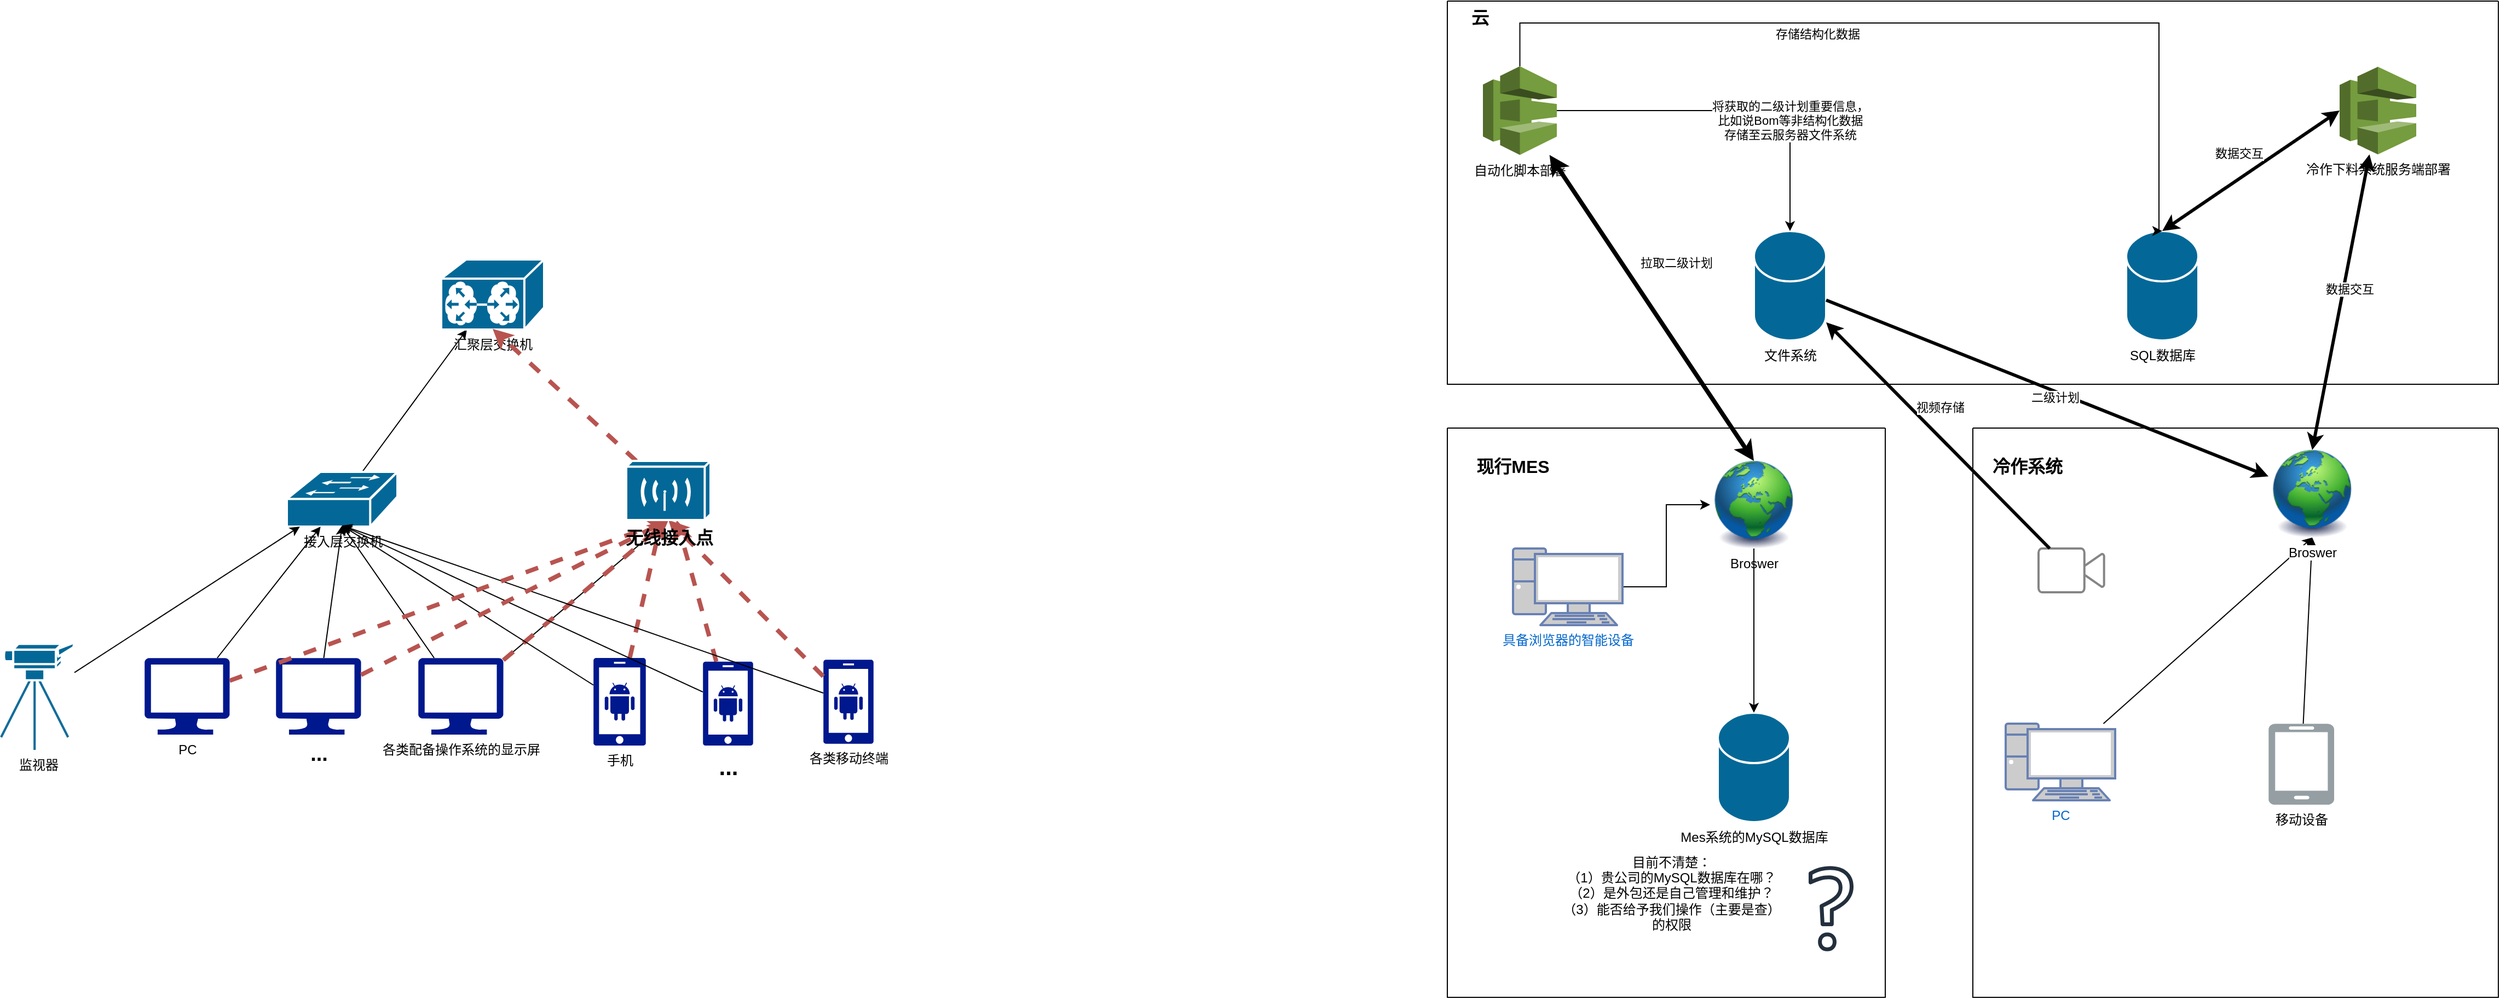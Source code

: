 <mxfile version="22.1.18" type="github">
  <diagram name="第 1 页" id="4IFOPBYyILPmVdFlVZ0o">
    <mxGraphModel dx="3120" dy="831" grid="1" gridSize="10" guides="1" tooltips="1" connect="1" arrows="1" fold="1" page="1" pageScale="1" pageWidth="827" pageHeight="1169" math="0" shadow="0">
      <root>
        <mxCell id="0" />
        <mxCell id="1" parent="0" />
        <mxCell id="qmQETzFxq6Im5JeFmhBt-4" value="" style="swimlane;startSize=0;" vertex="1" parent="1">
          <mxGeometry x="80" y="90" width="960" height="350" as="geometry" />
        </mxCell>
        <mxCell id="qmQETzFxq6Im5JeFmhBt-2" value="&lt;font style=&quot;font-size: 16px;&quot;&gt;&lt;b&gt;云&lt;/b&gt;&lt;/font&gt;" style="text;html=1;strokeColor=none;fillColor=none;align=center;verticalAlign=middle;whiteSpace=wrap;rounded=0;" vertex="1" parent="qmQETzFxq6Im5JeFmhBt-4">
          <mxGeometry x="10" width="40" height="30" as="geometry" />
        </mxCell>
        <mxCell id="qmQETzFxq6Im5JeFmhBt-46" value="文件系统" style="shape=mxgraph.cisco.storage.relational_database;sketch=0;html=1;pointerEvents=1;dashed=0;fillColor=#036897;strokeColor=#ffffff;strokeWidth=2;verticalLabelPosition=bottom;verticalAlign=top;align=center;outlineConnect=0;" vertex="1" parent="qmQETzFxq6Im5JeFmhBt-4">
          <mxGeometry x="280" y="210" width="66" height="100" as="geometry" />
        </mxCell>
        <mxCell id="qmQETzFxq6Im5JeFmhBt-47" value="SQL数据库" style="shape=mxgraph.cisco.storage.relational_database;sketch=0;html=1;pointerEvents=1;dashed=0;fillColor=#036897;strokeColor=#ffffff;strokeWidth=2;verticalLabelPosition=bottom;verticalAlign=top;align=center;outlineConnect=0;" vertex="1" parent="qmQETzFxq6Im5JeFmhBt-4">
          <mxGeometry x="620" y="210" width="66" height="100" as="geometry" />
        </mxCell>
        <mxCell id="qmQETzFxq6Im5JeFmhBt-67" style="edgeStyle=orthogonalEdgeStyle;rounded=0;orthogonalLoop=1;jettySize=auto;html=1;" edge="1" parent="qmQETzFxq6Im5JeFmhBt-4" source="qmQETzFxq6Im5JeFmhBt-59" target="qmQETzFxq6Im5JeFmhBt-46">
          <mxGeometry relative="1" as="geometry" />
        </mxCell>
        <mxCell id="qmQETzFxq6Im5JeFmhBt-68" value="将获取的二级计划重要信息，&lt;br&gt;比如说Bom等非结构化数据&lt;br&gt;存储至云服务器文件系统" style="edgeLabel;html=1;align=center;verticalAlign=middle;resizable=0;points=[];" vertex="1" connectable="0" parent="qmQETzFxq6Im5JeFmhBt-67">
          <mxGeometry x="0.2" y="-2" relative="1" as="geometry">
            <mxPoint x="19" y="7" as="offset" />
          </mxGeometry>
        </mxCell>
        <mxCell id="qmQETzFxq6Im5JeFmhBt-59" value="自动化脚本部署" style="outlineConnect=0;dashed=0;verticalLabelPosition=bottom;verticalAlign=top;align=center;html=1;shape=mxgraph.aws3.codedeploy;fillColor=#759C3E;gradientColor=none;" vertex="1" parent="qmQETzFxq6Im5JeFmhBt-4">
          <mxGeometry x="32.5" y="59.5" width="67.5" height="81" as="geometry" />
        </mxCell>
        <mxCell id="qmQETzFxq6Im5JeFmhBt-69" style="edgeStyle=orthogonalEdgeStyle;rounded=0;orthogonalLoop=1;jettySize=auto;html=1;entryX=0.5;entryY=0;entryDx=0;entryDy=0;entryPerimeter=0;" edge="1" parent="qmQETzFxq6Im5JeFmhBt-4" source="qmQETzFxq6Im5JeFmhBt-59" target="qmQETzFxq6Im5JeFmhBt-47">
          <mxGeometry relative="1" as="geometry">
            <Array as="points">
              <mxPoint x="66" y="20" />
              <mxPoint x="650" y="20" />
              <mxPoint x="650" y="210" />
            </Array>
          </mxGeometry>
        </mxCell>
        <mxCell id="qmQETzFxq6Im5JeFmhBt-70" value="存储结构化数据" style="edgeLabel;html=1;align=center;verticalAlign=middle;resizable=0;points=[];" vertex="1" connectable="0" parent="qmQETzFxq6Im5JeFmhBt-69">
          <mxGeometry x="-0.195" y="-5" relative="1" as="geometry">
            <mxPoint x="-18" y="5" as="offset" />
          </mxGeometry>
        </mxCell>
        <mxCell id="qmQETzFxq6Im5JeFmhBt-89" value="冷作下料系统服务端部署" style="outlineConnect=0;dashed=0;verticalLabelPosition=bottom;verticalAlign=top;align=center;html=1;shape=mxgraph.aws3.codedeploy;fillColor=#759C3E;gradientColor=none;" vertex="1" parent="qmQETzFxq6Im5JeFmhBt-4">
          <mxGeometry x="815" y="60" width="70" height="80" as="geometry" />
        </mxCell>
        <mxCell id="qmQETzFxq6Im5JeFmhBt-90" value="" style="endArrow=classic;startArrow=classic;html=1;rounded=0;entryX=0;entryY=0.5;entryDx=0;entryDy=0;entryPerimeter=0;exitX=0.5;exitY=0;exitDx=0;exitDy=0;exitPerimeter=0;strokeWidth=3;" edge="1" parent="qmQETzFxq6Im5JeFmhBt-4" source="qmQETzFxq6Im5JeFmhBt-47" target="qmQETzFxq6Im5JeFmhBt-89">
          <mxGeometry width="100" height="100" relative="1" as="geometry">
            <mxPoint x="380" y="240" as="sourcePoint" />
            <mxPoint x="480" y="140" as="targetPoint" />
          </mxGeometry>
        </mxCell>
        <mxCell id="qmQETzFxq6Im5JeFmhBt-91" value="数据交互" style="edgeLabel;html=1;align=center;verticalAlign=middle;resizable=0;points=[];" vertex="1" connectable="0" parent="qmQETzFxq6Im5JeFmhBt-90">
          <mxGeometry x="0.041" y="3" relative="1" as="geometry">
            <mxPoint x="-13" y="-11" as="offset" />
          </mxGeometry>
        </mxCell>
        <mxCell id="qmQETzFxq6Im5JeFmhBt-7" value="" style="swimlane;startSize=0;" vertex="1" parent="1">
          <mxGeometry x="80" y="480" width="400" height="520" as="geometry" />
        </mxCell>
        <mxCell id="qmQETzFxq6Im5JeFmhBt-8" value="&lt;span style=&quot;font-size: 16px;&quot;&gt;&lt;b&gt;现行MES&lt;/b&gt;&lt;/span&gt;" style="text;html=1;strokeColor=none;fillColor=none;align=center;verticalAlign=middle;whiteSpace=wrap;rounded=0;" vertex="1" parent="qmQETzFxq6Im5JeFmhBt-7">
          <mxGeometry x="20" y="20" width="80" height="30" as="geometry" />
        </mxCell>
        <mxCell id="qmQETzFxq6Im5JeFmhBt-50" style="edgeStyle=orthogonalEdgeStyle;rounded=0;orthogonalLoop=1;jettySize=auto;html=1;" edge="1" parent="qmQETzFxq6Im5JeFmhBt-7" source="qmQETzFxq6Im5JeFmhBt-48" target="qmQETzFxq6Im5JeFmhBt-49">
          <mxGeometry relative="1" as="geometry" />
        </mxCell>
        <mxCell id="qmQETzFxq6Im5JeFmhBt-48" value="具备浏览器的智能设备" style="fontColor=#0066CC;verticalAlign=top;verticalLabelPosition=bottom;labelPosition=center;align=center;html=1;outlineConnect=0;fillColor=#CCCCCC;strokeColor=#6881B3;gradientColor=none;gradientDirection=north;strokeWidth=2;shape=mxgraph.networks.pc;" vertex="1" parent="qmQETzFxq6Im5JeFmhBt-7">
          <mxGeometry x="60" y="110" width="100" height="70" as="geometry" />
        </mxCell>
        <mxCell id="qmQETzFxq6Im5JeFmhBt-49" value="Broswer" style="image;html=1;image=img/lib/clip_art/general/Earth_globe_128x128.png" vertex="1" parent="qmQETzFxq6Im5JeFmhBt-7">
          <mxGeometry x="240" y="30" width="80" height="80" as="geometry" />
        </mxCell>
        <mxCell id="qmQETzFxq6Im5JeFmhBt-51" value="Mes系统的MySQL数据库" style="shape=mxgraph.cisco.storage.relational_database;sketch=0;html=1;pointerEvents=1;dashed=0;fillColor=#036897;strokeColor=#ffffff;strokeWidth=2;verticalLabelPosition=bottom;verticalAlign=top;align=center;outlineConnect=0;" vertex="1" parent="qmQETzFxq6Im5JeFmhBt-7">
          <mxGeometry x="247" y="260" width="66" height="100" as="geometry" />
        </mxCell>
        <mxCell id="qmQETzFxq6Im5JeFmhBt-57" style="rounded=0;orthogonalLoop=1;jettySize=auto;html=1;" edge="1" parent="qmQETzFxq6Im5JeFmhBt-7" source="qmQETzFxq6Im5JeFmhBt-49" target="qmQETzFxq6Im5JeFmhBt-51">
          <mxGeometry relative="1" as="geometry" />
        </mxCell>
        <mxCell id="qmQETzFxq6Im5JeFmhBt-53" value="目前不清楚：&lt;br&gt;（1）贵公司的MySQL数据库在哪？（2）是外包还是自己管理和维护？&lt;br&gt;（3）能否给予我们操作（主要是查）的权限" style="text;html=1;strokeColor=none;fillColor=none;align=center;verticalAlign=middle;whiteSpace=wrap;rounded=0;" vertex="1" parent="qmQETzFxq6Im5JeFmhBt-7">
          <mxGeometry x="100" y="410" width="210" height="30" as="geometry" />
        </mxCell>
        <mxCell id="qmQETzFxq6Im5JeFmhBt-54" style="edgeStyle=orthogonalEdgeStyle;rounded=0;orthogonalLoop=1;jettySize=auto;html=1;exitX=0.5;exitY=1;exitDx=0;exitDy=0;" edge="1" parent="qmQETzFxq6Im5JeFmhBt-7" source="qmQETzFxq6Im5JeFmhBt-53" target="qmQETzFxq6Im5JeFmhBt-53">
          <mxGeometry relative="1" as="geometry" />
        </mxCell>
        <mxCell id="qmQETzFxq6Im5JeFmhBt-52" value="" style="sketch=0;outlineConnect=0;fontColor=#232F3E;gradientColor=none;fillColor=#232F3D;strokeColor=none;dashed=0;verticalLabelPosition=bottom;verticalAlign=top;align=center;html=1;fontSize=12;fontStyle=0;aspect=fixed;pointerEvents=1;shape=mxgraph.aws4.question;" vertex="1" parent="qmQETzFxq6Im5JeFmhBt-7">
          <mxGeometry x="330" y="400" width="41" height="78" as="geometry" />
        </mxCell>
        <mxCell id="qmQETzFxq6Im5JeFmhBt-9" value="" style="swimlane;startSize=0;" vertex="1" parent="1">
          <mxGeometry x="560" y="480" width="480" height="520" as="geometry" />
        </mxCell>
        <mxCell id="qmQETzFxq6Im5JeFmhBt-10" value="&lt;span style=&quot;font-size: 16px;&quot;&gt;&lt;b&gt;冷作系统&lt;/b&gt;&lt;/span&gt;" style="text;html=1;strokeColor=none;fillColor=none;align=center;verticalAlign=middle;whiteSpace=wrap;rounded=0;" vertex="1" parent="qmQETzFxq6Im5JeFmhBt-9">
          <mxGeometry x="10" y="20" width="80" height="30" as="geometry" />
        </mxCell>
        <mxCell id="qmQETzFxq6Im5JeFmhBt-74" style="rounded=0;orthogonalLoop=1;jettySize=auto;html=1;entryX=0.5;entryY=1;entryDx=0;entryDy=0;" edge="1" parent="qmQETzFxq6Im5JeFmhBt-9" source="qmQETzFxq6Im5JeFmhBt-71" target="qmQETzFxq6Im5JeFmhBt-73">
          <mxGeometry relative="1" as="geometry" />
        </mxCell>
        <mxCell id="qmQETzFxq6Im5JeFmhBt-71" value="PC" style="fontColor=#0066CC;verticalAlign=top;verticalLabelPosition=bottom;labelPosition=center;align=center;html=1;outlineConnect=0;fillColor=#CCCCCC;strokeColor=#6881B3;gradientColor=none;gradientDirection=north;strokeWidth=2;shape=mxgraph.networks.pc;" vertex="1" parent="qmQETzFxq6Im5JeFmhBt-9">
          <mxGeometry x="30" y="270" width="100" height="70" as="geometry" />
        </mxCell>
        <mxCell id="qmQETzFxq6Im5JeFmhBt-98" style="rounded=0;orthogonalLoop=1;jettySize=auto;html=1;entryX=0.5;entryY=1;entryDx=0;entryDy=0;" edge="1" parent="qmQETzFxq6Im5JeFmhBt-9" source="qmQETzFxq6Im5JeFmhBt-72" target="qmQETzFxq6Im5JeFmhBt-73">
          <mxGeometry relative="1" as="geometry" />
        </mxCell>
        <mxCell id="qmQETzFxq6Im5JeFmhBt-72" value="移动设备" style="verticalLabelPosition=bottom;html=1;verticalAlign=top;align=center;strokeColor=none;fillColor=#959fa3;shape=mxgraph.azure.mobile;pointerEvents=1;" vertex="1" parent="qmQETzFxq6Im5JeFmhBt-9">
          <mxGeometry x="270" y="270" width="60" height="74" as="geometry" />
        </mxCell>
        <mxCell id="qmQETzFxq6Im5JeFmhBt-73" value="Broswer" style="image;html=1;image=img/lib/clip_art/general/Earth_globe_128x128.png" vertex="1" parent="qmQETzFxq6Im5JeFmhBt-9">
          <mxGeometry x="270" y="20" width="80" height="80" as="geometry" />
        </mxCell>
        <mxCell id="qmQETzFxq6Im5JeFmhBt-99" value="" style="html=1;verticalLabelPosition=bottom;align=center;labelBackgroundColor=#ffffff;verticalAlign=top;strokeWidth=2;strokeColor=#858585;shadow=0;dashed=0;shape=mxgraph.ios7.icons.video_conversation;" vertex="1" parent="qmQETzFxq6Im5JeFmhBt-9">
          <mxGeometry x="60" y="110" width="60" height="40" as="geometry" />
        </mxCell>
        <mxCell id="qmQETzFxq6Im5JeFmhBt-16" style="rounded=0;orthogonalLoop=1;jettySize=auto;html=1;" edge="1" parent="1" source="qmQETzFxq6Im5JeFmhBt-13" target="qmQETzFxq6Im5JeFmhBt-14">
          <mxGeometry relative="1" as="geometry" />
        </mxCell>
        <mxCell id="qmQETzFxq6Im5JeFmhBt-13" value="接入层交换机" style="shape=mxgraph.cisco.switches.workgroup_switch;sketch=0;html=1;pointerEvents=1;dashed=0;fillColor=#036897;strokeColor=#ffffff;strokeWidth=2;verticalLabelPosition=bottom;verticalAlign=top;align=center;outlineConnect=0;" vertex="1" parent="1">
          <mxGeometry x="-980" y="520" width="101" height="50" as="geometry" />
        </mxCell>
        <mxCell id="qmQETzFxq6Im5JeFmhBt-14" value="汇聚层交换机" style="shape=mxgraph.cisco.switches.content_service_switch_1100;sketch=0;html=1;pointerEvents=1;dashed=0;fillColor=#036897;strokeColor=#ffffff;strokeWidth=2;verticalLabelPosition=bottom;verticalAlign=top;align=center;outlineConnect=0;" vertex="1" parent="1">
          <mxGeometry x="-839" y="326" width="94" height="64" as="geometry" />
        </mxCell>
        <mxCell id="qmQETzFxq6Im5JeFmhBt-18" style="rounded=0;orthogonalLoop=1;jettySize=auto;html=1;entryX=0.5;entryY=0.99;entryDx=0;entryDy=0;entryPerimeter=0;dashed=1;fillColor=#f8cecc;strokeColor=#b85450;strokeWidth=4;" edge="1" parent="1" source="qmQETzFxq6Im5JeFmhBt-17" target="qmQETzFxq6Im5JeFmhBt-14">
          <mxGeometry relative="1" as="geometry" />
        </mxCell>
        <mxCell id="qmQETzFxq6Im5JeFmhBt-29" style="rounded=0;orthogonalLoop=1;jettySize=auto;html=1;" edge="1" parent="1" source="qmQETzFxq6Im5JeFmhBt-20" target="qmQETzFxq6Im5JeFmhBt-13">
          <mxGeometry relative="1" as="geometry" />
        </mxCell>
        <mxCell id="qmQETzFxq6Im5JeFmhBt-20" value="PC" style="sketch=0;aspect=fixed;pointerEvents=1;shadow=0;dashed=0;html=1;strokeColor=none;labelPosition=center;verticalLabelPosition=bottom;verticalAlign=top;align=center;fillColor=#00188D;shape=mxgraph.azure.computer" vertex="1" parent="1">
          <mxGeometry x="-1110" y="690" width="77.78" height="70" as="geometry" />
        </mxCell>
        <mxCell id="qmQETzFxq6Im5JeFmhBt-21" value="各类配备操作系统的显示屏" style="sketch=0;aspect=fixed;pointerEvents=1;shadow=0;dashed=0;html=1;strokeColor=none;labelPosition=center;verticalLabelPosition=bottom;verticalAlign=top;align=center;fillColor=#00188D;shape=mxgraph.azure.computer" vertex="1" parent="1">
          <mxGeometry x="-860" y="690" width="77.78" height="70" as="geometry" />
        </mxCell>
        <mxCell id="qmQETzFxq6Im5JeFmhBt-22" value="&lt;font style=&quot;font-size: 19px;&quot;&gt;&lt;b&gt;...&lt;/b&gt;&lt;/font&gt;" style="sketch=0;aspect=fixed;pointerEvents=1;shadow=0;dashed=0;html=1;strokeColor=none;labelPosition=center;verticalLabelPosition=bottom;verticalAlign=top;align=center;fillColor=#00188D;shape=mxgraph.azure.computer" vertex="1" parent="1">
          <mxGeometry x="-990" y="690.0" width="77.78" height="70" as="geometry" />
        </mxCell>
        <mxCell id="qmQETzFxq6Im5JeFmhBt-34" style="rounded=0;orthogonalLoop=1;jettySize=auto;html=1;dashed=1;fillColor=#f8cecc;strokeColor=#b85450;strokeWidth=4;" edge="1" parent="1" source="qmQETzFxq6Im5JeFmhBt-23" target="qmQETzFxq6Im5JeFmhBt-17">
          <mxGeometry relative="1" as="geometry" />
        </mxCell>
        <mxCell id="qmQETzFxq6Im5JeFmhBt-23" value="手机" style="sketch=0;aspect=fixed;pointerEvents=1;shadow=0;dashed=0;html=1;strokeColor=none;labelPosition=center;verticalLabelPosition=bottom;verticalAlign=top;align=center;fillColor=#00188D;shape=mxgraph.mscae.enterprise.android_phone" vertex="1" parent="1">
          <mxGeometry x="-700" y="690" width="48" height="80" as="geometry" />
        </mxCell>
        <mxCell id="qmQETzFxq6Im5JeFmhBt-35" style="rounded=0;orthogonalLoop=1;jettySize=auto;html=1;dashed=1;fillColor=#f8cecc;strokeColor=#b85450;strokeWidth=4;" edge="1" parent="1" source="qmQETzFxq6Im5JeFmhBt-24" target="qmQETzFxq6Im5JeFmhBt-17">
          <mxGeometry relative="1" as="geometry" />
        </mxCell>
        <mxCell id="qmQETzFxq6Im5JeFmhBt-24" value="..." style="sketch=0;aspect=fixed;pointerEvents=1;shadow=0;dashed=0;html=1;strokeColor=none;labelPosition=center;verticalLabelPosition=bottom;verticalAlign=top;align=center;fillColor=#00188D;shape=mxgraph.mscae.enterprise.android_phone;fontStyle=1;fontSize=21;" vertex="1" parent="1">
          <mxGeometry x="-600" y="693.33" width="46" height="76.67" as="geometry" />
        </mxCell>
        <mxCell id="qmQETzFxq6Im5JeFmhBt-25" value="各类移动终端" style="sketch=0;aspect=fixed;pointerEvents=1;shadow=0;dashed=0;html=1;strokeColor=none;labelPosition=center;verticalLabelPosition=bottom;verticalAlign=top;align=center;fillColor=#00188D;shape=mxgraph.mscae.enterprise.android_phone" vertex="1" parent="1">
          <mxGeometry x="-490" y="691.67" width="46" height="76.67" as="geometry" />
        </mxCell>
        <mxCell id="qmQETzFxq6Im5JeFmhBt-30" style="rounded=0;orthogonalLoop=1;jettySize=auto;html=1;entryX=0.5;entryY=0.98;entryDx=0;entryDy=0;entryPerimeter=0;" edge="1" parent="1" source="qmQETzFxq6Im5JeFmhBt-22" target="qmQETzFxq6Im5JeFmhBt-13">
          <mxGeometry relative="1" as="geometry" />
        </mxCell>
        <mxCell id="qmQETzFxq6Im5JeFmhBt-31" style="rounded=0;orthogonalLoop=1;jettySize=auto;html=1;entryX=0.5;entryY=0.98;entryDx=0;entryDy=0;entryPerimeter=0;" edge="1" parent="1" source="qmQETzFxq6Im5JeFmhBt-21" target="qmQETzFxq6Im5JeFmhBt-13">
          <mxGeometry relative="1" as="geometry" />
        </mxCell>
        <mxCell id="qmQETzFxq6Im5JeFmhBt-32" style="rounded=0;orthogonalLoop=1;jettySize=auto;html=1;entryX=0.5;entryY=1;entryDx=0;entryDy=0;entryPerimeter=0;" edge="1" parent="1" source="qmQETzFxq6Im5JeFmhBt-21" target="qmQETzFxq6Im5JeFmhBt-17">
          <mxGeometry relative="1" as="geometry" />
        </mxCell>
        <mxCell id="qmQETzFxq6Im5JeFmhBt-33" style="rounded=0;orthogonalLoop=1;jettySize=auto;html=1;entryX=0.5;entryY=1;entryDx=0;entryDy=0;entryPerimeter=0;dashed=1;fillColor=#f8cecc;strokeColor=#b85450;strokeWidth=4;" edge="1" parent="1" source="qmQETzFxq6Im5JeFmhBt-21" target="qmQETzFxq6Im5JeFmhBt-17">
          <mxGeometry relative="1" as="geometry" />
        </mxCell>
        <mxCell id="qmQETzFxq6Im5JeFmhBt-36" style="rounded=0;orthogonalLoop=1;jettySize=auto;html=1;entryX=0.5;entryY=1;entryDx=0;entryDy=0;entryPerimeter=0;dashed=1;fillColor=#f8cecc;strokeColor=#b85450;strokeWidth=4;" edge="1" parent="1" source="qmQETzFxq6Im5JeFmhBt-25" target="qmQETzFxq6Im5JeFmhBt-17">
          <mxGeometry relative="1" as="geometry" />
        </mxCell>
        <mxCell id="qmQETzFxq6Im5JeFmhBt-37" style="rounded=0;orthogonalLoop=1;jettySize=auto;html=1;entryX=0.5;entryY=0.98;entryDx=0;entryDy=0;entryPerimeter=0;" edge="1" parent="1" source="qmQETzFxq6Im5JeFmhBt-25" target="qmQETzFxq6Im5JeFmhBt-13">
          <mxGeometry relative="1" as="geometry" />
        </mxCell>
        <mxCell id="qmQETzFxq6Im5JeFmhBt-39" style="rounded=0;orthogonalLoop=1;jettySize=auto;html=1;entryX=0.5;entryY=0.98;entryDx=0;entryDy=0;entryPerimeter=0;" edge="1" parent="1" source="qmQETzFxq6Im5JeFmhBt-24" target="qmQETzFxq6Im5JeFmhBt-13">
          <mxGeometry relative="1" as="geometry" />
        </mxCell>
        <mxCell id="qmQETzFxq6Im5JeFmhBt-40" style="rounded=0;orthogonalLoop=1;jettySize=auto;html=1;entryX=0.5;entryY=0.98;entryDx=0;entryDy=0;entryPerimeter=0;" edge="1" parent="1" source="qmQETzFxq6Im5JeFmhBt-23" target="qmQETzFxq6Im5JeFmhBt-13">
          <mxGeometry relative="1" as="geometry" />
        </mxCell>
        <mxCell id="qmQETzFxq6Im5JeFmhBt-41" style="rounded=0;orthogonalLoop=1;jettySize=auto;html=1;entryX=0.5;entryY=1;entryDx=0;entryDy=0;entryPerimeter=0;dashed=1;fillColor=#f8cecc;strokeColor=#b85450;strokeWidth=4;" edge="1" parent="1" source="qmQETzFxq6Im5JeFmhBt-22" target="qmQETzFxq6Im5JeFmhBt-17">
          <mxGeometry relative="1" as="geometry" />
        </mxCell>
        <mxCell id="qmQETzFxq6Im5JeFmhBt-42" style="rounded=0;orthogonalLoop=1;jettySize=auto;html=1;entryX=0.5;entryY=1;entryDx=0;entryDy=0;entryPerimeter=0;dashed=1;fillColor=#f8cecc;strokeColor=#b85450;strokeWidth=4;" edge="1" parent="1" source="qmQETzFxq6Im5JeFmhBt-20" target="qmQETzFxq6Im5JeFmhBt-17">
          <mxGeometry relative="1" as="geometry" />
        </mxCell>
        <mxCell id="qmQETzFxq6Im5JeFmhBt-43" value="监视器" style="shape=mxgraph.cisco.computers_and_peripherals.video_camera;sketch=0;html=1;pointerEvents=1;dashed=0;fillColor=#036897;strokeColor=#ffffff;strokeWidth=2;verticalLabelPosition=bottom;verticalAlign=top;align=center;outlineConnect=0;" vertex="1" parent="1">
          <mxGeometry x="-1241" y="676" width="67" height="98" as="geometry" />
        </mxCell>
        <mxCell id="qmQETzFxq6Im5JeFmhBt-44" style="rounded=0;orthogonalLoop=1;jettySize=auto;html=1;" edge="1" parent="1" source="qmQETzFxq6Im5JeFmhBt-43" target="qmQETzFxq6Im5JeFmhBt-13">
          <mxGeometry relative="1" as="geometry" />
        </mxCell>
        <mxCell id="qmQETzFxq6Im5JeFmhBt-17" value="&lt;font style=&quot;font-size: 16px;&quot;&gt;&lt;b&gt;无线接入点&lt;/b&gt;&lt;/font&gt;" style="shape=mxgraph.cisco.wireless.wireless_transport;sketch=0;html=1;pointerEvents=1;dashed=0;fillColor=#036897;strokeColor=#ffffff;strokeWidth=2;verticalLabelPosition=bottom;verticalAlign=top;align=center;outlineConnect=0;" vertex="1" parent="1">
          <mxGeometry x="-670" y="510" width="77" height="54" as="geometry" />
        </mxCell>
        <mxCell id="qmQETzFxq6Im5JeFmhBt-60" style="rounded=0;orthogonalLoop=1;jettySize=auto;html=1;strokeWidth=4;entryX=0.5;entryY=0;entryDx=0;entryDy=0;startArrow=classic;startFill=1;" edge="1" parent="1" source="qmQETzFxq6Im5JeFmhBt-59" target="qmQETzFxq6Im5JeFmhBt-49">
          <mxGeometry relative="1" as="geometry" />
        </mxCell>
        <mxCell id="qmQETzFxq6Im5JeFmhBt-61" value="拉取二级计划" style="edgeLabel;html=1;align=center;verticalAlign=middle;resizable=0;points=[];" vertex="1" connectable="0" parent="qmQETzFxq6Im5JeFmhBt-60">
          <mxGeometry x="-0.023" y="2" relative="1" as="geometry">
            <mxPoint x="23" y="-37" as="offset" />
          </mxGeometry>
        </mxCell>
        <mxCell id="qmQETzFxq6Im5JeFmhBt-93" style="rounded=0;orthogonalLoop=1;jettySize=auto;html=1;entryX=0.5;entryY=0;entryDx=0;entryDy=0;strokeWidth=3;startArrow=classic;startFill=1;" edge="1" parent="1" source="qmQETzFxq6Im5JeFmhBt-89" target="qmQETzFxq6Im5JeFmhBt-73">
          <mxGeometry relative="1" as="geometry" />
        </mxCell>
        <mxCell id="qmQETzFxq6Im5JeFmhBt-97" value="数据交互" style="edgeLabel;html=1;align=center;verticalAlign=middle;resizable=0;points=[];" vertex="1" connectable="0" parent="qmQETzFxq6Im5JeFmhBt-93">
          <mxGeometry x="-0.086" y="5" relative="1" as="geometry">
            <mxPoint y="-1" as="offset" />
          </mxGeometry>
        </mxCell>
        <mxCell id="qmQETzFxq6Im5JeFmhBt-95" style="rounded=0;orthogonalLoop=1;jettySize=auto;html=1;strokeWidth=3;" edge="1" parent="1" source="qmQETzFxq6Im5JeFmhBt-46" target="qmQETzFxq6Im5JeFmhBt-73">
          <mxGeometry relative="1" as="geometry" />
        </mxCell>
        <mxCell id="qmQETzFxq6Im5JeFmhBt-96" value="二级计划" style="edgeLabel;html=1;align=center;verticalAlign=middle;resizable=0;points=[];" vertex="1" connectable="0" parent="qmQETzFxq6Im5JeFmhBt-95">
          <mxGeometry x="-0.302" y="-4" relative="1" as="geometry">
            <mxPoint x="69" y="29" as="offset" />
          </mxGeometry>
        </mxCell>
        <mxCell id="qmQETzFxq6Im5JeFmhBt-100" style="rounded=0;orthogonalLoop=1;jettySize=auto;html=1;strokeWidth=3;" edge="1" parent="1" source="qmQETzFxq6Im5JeFmhBt-99" target="qmQETzFxq6Im5JeFmhBt-46">
          <mxGeometry relative="1" as="geometry" />
        </mxCell>
        <mxCell id="qmQETzFxq6Im5JeFmhBt-101" value="视频存储" style="edgeLabel;html=1;align=center;verticalAlign=middle;resizable=0;points=[];" vertex="1" connectable="0" parent="qmQETzFxq6Im5JeFmhBt-100">
          <mxGeometry x="0.333" y="6" relative="1" as="geometry">
            <mxPoint x="40" y="4" as="offset" />
          </mxGeometry>
        </mxCell>
      </root>
    </mxGraphModel>
  </diagram>
</mxfile>

